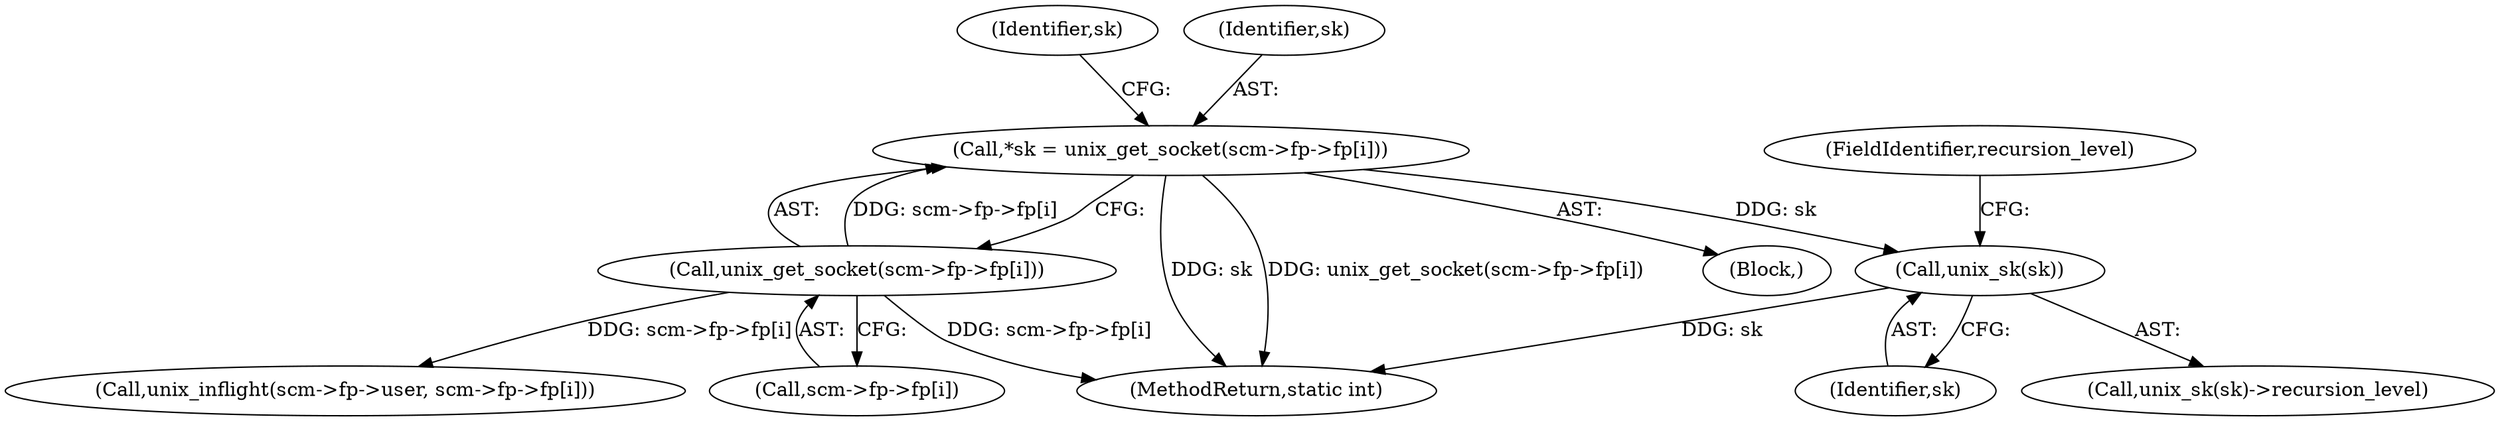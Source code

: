 digraph "0_linux_415e3d3e90ce9e18727e8843ae343eda5a58fad6_2@API" {
"1000137" [label="(Call,*sk = unix_get_socket(scm->fp->fp[i]))"];
"1000139" [label="(Call,unix_get_socket(scm->fp->fp[i]))"];
"1000157" [label="(Call,unix_sk(sk))"];
"1000201" [label="(Call,unix_inflight(scm->fp->user, scm->fp->fp[i]))"];
"1000139" [label="(Call,unix_get_socket(scm->fp->fp[i]))"];
"1000157" [label="(Call,unix_sk(sk))"];
"1000159" [label="(FieldIdentifier,recursion_level)"];
"1000140" [label="(Call,scm->fp->fp[i])"];
"1000158" [label="(Identifier,sk)"];
"1000156" [label="(Call,unix_sk(sk)->recursion_level)"];
"1000148" [label="(Identifier,sk)"];
"1000216" [label="(MethodReturn,static int)"];
"1000138" [label="(Identifier,sk)"];
"1000135" [label="(Block,)"];
"1000137" [label="(Call,*sk = unix_get_socket(scm->fp->fp[i]))"];
"1000137" -> "1000135"  [label="AST: "];
"1000137" -> "1000139"  [label="CFG: "];
"1000138" -> "1000137"  [label="AST: "];
"1000139" -> "1000137"  [label="AST: "];
"1000148" -> "1000137"  [label="CFG: "];
"1000137" -> "1000216"  [label="DDG: unix_get_socket(scm->fp->fp[i])"];
"1000137" -> "1000216"  [label="DDG: sk"];
"1000139" -> "1000137"  [label="DDG: scm->fp->fp[i]"];
"1000137" -> "1000157"  [label="DDG: sk"];
"1000139" -> "1000140"  [label="CFG: "];
"1000140" -> "1000139"  [label="AST: "];
"1000139" -> "1000216"  [label="DDG: scm->fp->fp[i]"];
"1000139" -> "1000201"  [label="DDG: scm->fp->fp[i]"];
"1000157" -> "1000156"  [label="AST: "];
"1000157" -> "1000158"  [label="CFG: "];
"1000158" -> "1000157"  [label="AST: "];
"1000159" -> "1000157"  [label="CFG: "];
"1000157" -> "1000216"  [label="DDG: sk"];
}
